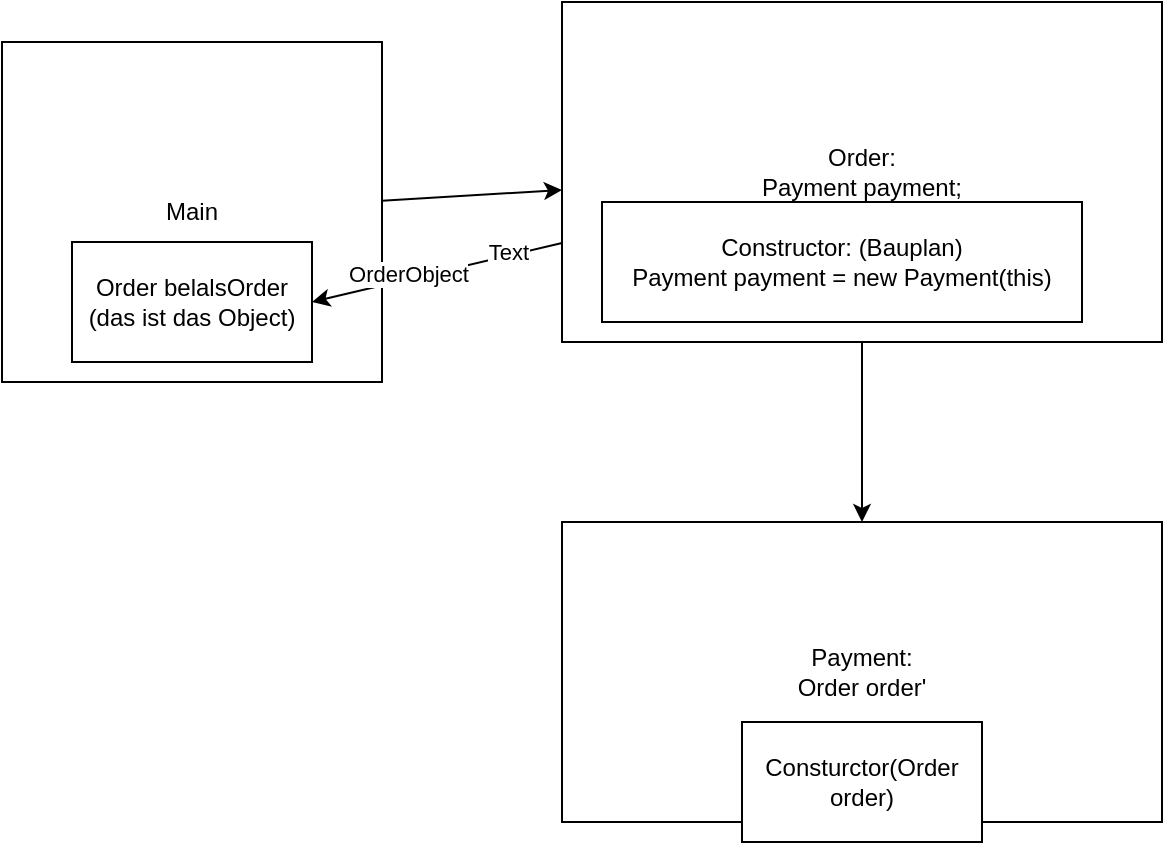 <mxfile>
    <diagram id="AKCrUWRNpcumFugq2kSJ" name="Page-1">
        <mxGraphModel dx="736" dy="468" grid="1" gridSize="10" guides="1" tooltips="1" connect="1" arrows="1" fold="1" page="1" pageScale="1" pageWidth="850" pageHeight="1100" math="0" shadow="0">
            <root>
                <mxCell id="0"/>
                <mxCell id="1" parent="0"/>
                <mxCell id="11" style="edgeStyle=none;html=1;" edge="1" parent="1" source="2" target="10">
                    <mxGeometry relative="1" as="geometry"/>
                </mxCell>
                <mxCell id="2" value="Order:&lt;br&gt;Payment payment;" style="rounded=0;whiteSpace=wrap;html=1;" vertex="1" parent="1">
                    <mxGeometry x="490" y="50" width="300" height="170" as="geometry"/>
                </mxCell>
                <mxCell id="4" style="edgeStyle=none;html=1;" edge="1" parent="1" source="3" target="2">
                    <mxGeometry relative="1" as="geometry"/>
                </mxCell>
                <mxCell id="3" value="Main" style="rounded=0;whiteSpace=wrap;html=1;" vertex="1" parent="1">
                    <mxGeometry x="210" y="70" width="190" height="170" as="geometry"/>
                </mxCell>
                <mxCell id="5" value="Constructor: (Bauplan)&lt;br&gt;Payment payment = new Payment(this)" style="rounded=0;whiteSpace=wrap;html=1;" vertex="1" parent="1">
                    <mxGeometry x="510" y="150" width="240" height="60" as="geometry"/>
                </mxCell>
                <mxCell id="8" value="Order belalsOrder (das ist das Object)" style="rounded=0;whiteSpace=wrap;html=1;" vertex="1" parent="1">
                    <mxGeometry x="245" y="170" width="120" height="60" as="geometry"/>
                </mxCell>
                <mxCell id="6" style="edgeStyle=none;html=1;entryX=1;entryY=0.5;entryDx=0;entryDy=0;" edge="1" parent="1" source="2" target="8">
                    <mxGeometry relative="1" as="geometry"/>
                </mxCell>
                <mxCell id="7" value="OrderObject" style="edgeLabel;html=1;align=center;verticalAlign=middle;resizable=0;points=[];" vertex="1" connectable="0" parent="6">
                    <mxGeometry x="0.223" y="-3" relative="1" as="geometry">
                        <mxPoint as="offset"/>
                    </mxGeometry>
                </mxCell>
                <mxCell id="9" value="Text" style="edgeLabel;html=1;align=center;verticalAlign=middle;resizable=0;points=[];" vertex="1" connectable="0" parent="6">
                    <mxGeometry x="-0.564" y="-2" relative="1" as="geometry">
                        <mxPoint as="offset"/>
                    </mxGeometry>
                </mxCell>
                <mxCell id="10" value="Payment:&lt;br&gt;Order order'" style="rounded=0;whiteSpace=wrap;html=1;" vertex="1" parent="1">
                    <mxGeometry x="490" y="310" width="300" height="150" as="geometry"/>
                </mxCell>
                <mxCell id="12" value="Consturctor(Order order)" style="rounded=0;whiteSpace=wrap;html=1;" vertex="1" parent="1">
                    <mxGeometry x="580" y="410" width="120" height="60" as="geometry"/>
                </mxCell>
            </root>
        </mxGraphModel>
    </diagram>
</mxfile>